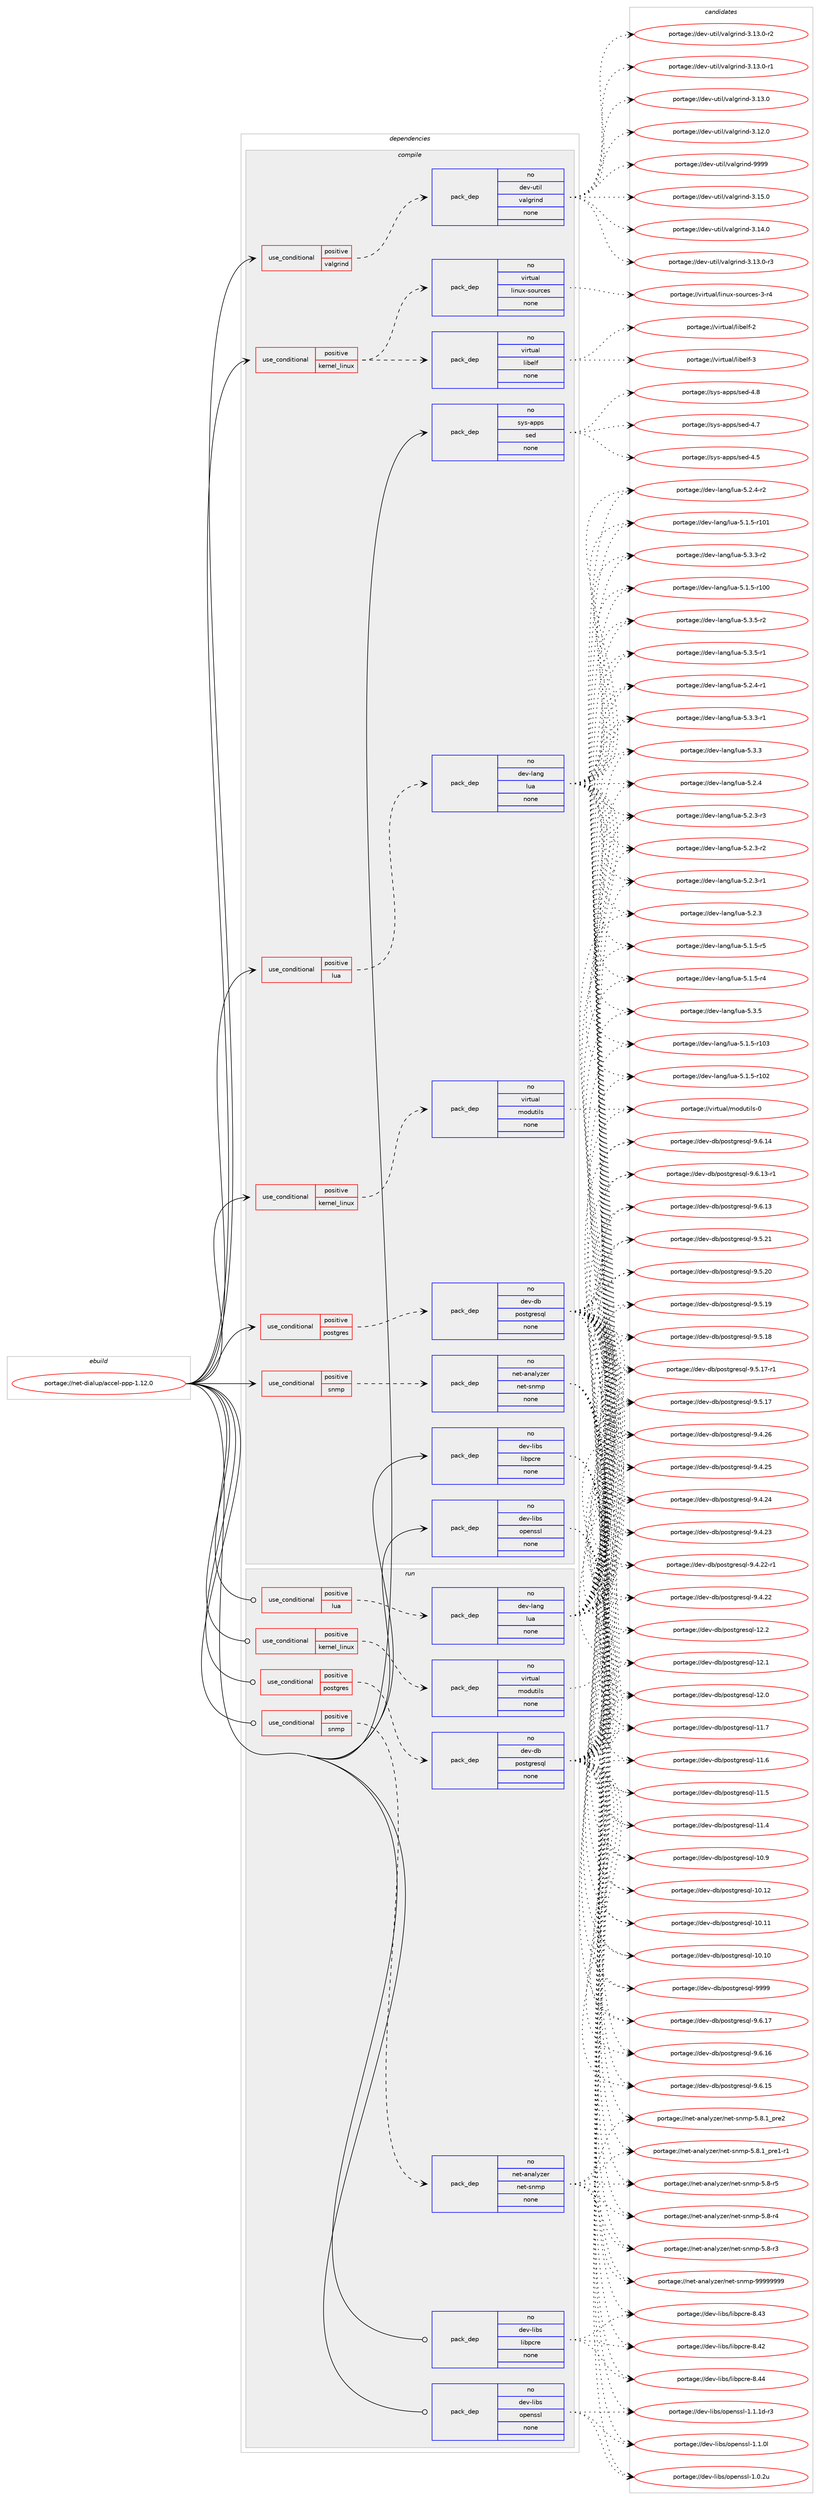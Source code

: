 digraph prolog {

# *************
# Graph options
# *************

newrank=true;
concentrate=true;
compound=true;
graph [rankdir=LR,fontname=Helvetica,fontsize=10,ranksep=1.5];#, ranksep=2.5, nodesep=0.2];
edge  [arrowhead=vee];
node  [fontname=Helvetica,fontsize=10];

# **********
# The ebuild
# **********

subgraph cluster_leftcol {
color=gray;
rank=same;
label=<<i>ebuild</i>>;
id [label="portage://net-dialup/accel-ppp-1.12.0", color=red, width=4, href="../net-dialup/accel-ppp-1.12.0.svg"];
}

# ****************
# The dependencies
# ****************

subgraph cluster_midcol {
color=gray;
label=<<i>dependencies</i>>;
subgraph cluster_compile {
fillcolor="#eeeeee";
style=filled;
label=<<i>compile</i>>;
subgraph cond13125 {
dependency64401 [label=<<TABLE BORDER="0" CELLBORDER="1" CELLSPACING="0" CELLPADDING="4"><TR><TD ROWSPAN="3" CELLPADDING="10">use_conditional</TD></TR><TR><TD>positive</TD></TR><TR><TD>kernel_linux</TD></TR></TABLE>>, shape=none, color=red];
subgraph pack50032 {
dependency64402 [label=<<TABLE BORDER="0" CELLBORDER="1" CELLSPACING="0" CELLPADDING="4" WIDTH="220"><TR><TD ROWSPAN="6" CELLPADDING="30">pack_dep</TD></TR><TR><TD WIDTH="110">no</TD></TR><TR><TD>virtual</TD></TR><TR><TD>linux-sources</TD></TR><TR><TD>none</TD></TR><TR><TD></TD></TR></TABLE>>, shape=none, color=blue];
}
dependency64401:e -> dependency64402:w [weight=20,style="dashed",arrowhead="vee"];
subgraph pack50033 {
dependency64403 [label=<<TABLE BORDER="0" CELLBORDER="1" CELLSPACING="0" CELLPADDING="4" WIDTH="220"><TR><TD ROWSPAN="6" CELLPADDING="30">pack_dep</TD></TR><TR><TD WIDTH="110">no</TD></TR><TR><TD>virtual</TD></TR><TR><TD>libelf</TD></TR><TR><TD>none</TD></TR><TR><TD></TD></TR></TABLE>>, shape=none, color=blue];
}
dependency64401:e -> dependency64403:w [weight=20,style="dashed",arrowhead="vee"];
}
id:e -> dependency64401:w [weight=20,style="solid",arrowhead="vee"];
subgraph cond13126 {
dependency64404 [label=<<TABLE BORDER="0" CELLBORDER="1" CELLSPACING="0" CELLPADDING="4"><TR><TD ROWSPAN="3" CELLPADDING="10">use_conditional</TD></TR><TR><TD>positive</TD></TR><TR><TD>kernel_linux</TD></TR></TABLE>>, shape=none, color=red];
subgraph pack50034 {
dependency64405 [label=<<TABLE BORDER="0" CELLBORDER="1" CELLSPACING="0" CELLPADDING="4" WIDTH="220"><TR><TD ROWSPAN="6" CELLPADDING="30">pack_dep</TD></TR><TR><TD WIDTH="110">no</TD></TR><TR><TD>virtual</TD></TR><TR><TD>modutils</TD></TR><TR><TD>none</TD></TR><TR><TD></TD></TR></TABLE>>, shape=none, color=blue];
}
dependency64404:e -> dependency64405:w [weight=20,style="dashed",arrowhead="vee"];
}
id:e -> dependency64404:w [weight=20,style="solid",arrowhead="vee"];
subgraph cond13127 {
dependency64406 [label=<<TABLE BORDER="0" CELLBORDER="1" CELLSPACING="0" CELLPADDING="4"><TR><TD ROWSPAN="3" CELLPADDING="10">use_conditional</TD></TR><TR><TD>positive</TD></TR><TR><TD>lua</TD></TR></TABLE>>, shape=none, color=red];
subgraph pack50035 {
dependency64407 [label=<<TABLE BORDER="0" CELLBORDER="1" CELLSPACING="0" CELLPADDING="4" WIDTH="220"><TR><TD ROWSPAN="6" CELLPADDING="30">pack_dep</TD></TR><TR><TD WIDTH="110">no</TD></TR><TR><TD>dev-lang</TD></TR><TR><TD>lua</TD></TR><TR><TD>none</TD></TR><TR><TD></TD></TR></TABLE>>, shape=none, color=blue];
}
dependency64406:e -> dependency64407:w [weight=20,style="dashed",arrowhead="vee"];
}
id:e -> dependency64406:w [weight=20,style="solid",arrowhead="vee"];
subgraph cond13128 {
dependency64408 [label=<<TABLE BORDER="0" CELLBORDER="1" CELLSPACING="0" CELLPADDING="4"><TR><TD ROWSPAN="3" CELLPADDING="10">use_conditional</TD></TR><TR><TD>positive</TD></TR><TR><TD>postgres</TD></TR></TABLE>>, shape=none, color=red];
subgraph pack50036 {
dependency64409 [label=<<TABLE BORDER="0" CELLBORDER="1" CELLSPACING="0" CELLPADDING="4" WIDTH="220"><TR><TD ROWSPAN="6" CELLPADDING="30">pack_dep</TD></TR><TR><TD WIDTH="110">no</TD></TR><TR><TD>dev-db</TD></TR><TR><TD>postgresql</TD></TR><TR><TD>none</TD></TR><TR><TD></TD></TR></TABLE>>, shape=none, color=blue];
}
dependency64408:e -> dependency64409:w [weight=20,style="dashed",arrowhead="vee"];
}
id:e -> dependency64408:w [weight=20,style="solid",arrowhead="vee"];
subgraph cond13129 {
dependency64410 [label=<<TABLE BORDER="0" CELLBORDER="1" CELLSPACING="0" CELLPADDING="4"><TR><TD ROWSPAN="3" CELLPADDING="10">use_conditional</TD></TR><TR><TD>positive</TD></TR><TR><TD>snmp</TD></TR></TABLE>>, shape=none, color=red];
subgraph pack50037 {
dependency64411 [label=<<TABLE BORDER="0" CELLBORDER="1" CELLSPACING="0" CELLPADDING="4" WIDTH="220"><TR><TD ROWSPAN="6" CELLPADDING="30">pack_dep</TD></TR><TR><TD WIDTH="110">no</TD></TR><TR><TD>net-analyzer</TD></TR><TR><TD>net-snmp</TD></TR><TR><TD>none</TD></TR><TR><TD></TD></TR></TABLE>>, shape=none, color=blue];
}
dependency64410:e -> dependency64411:w [weight=20,style="dashed",arrowhead="vee"];
}
id:e -> dependency64410:w [weight=20,style="solid",arrowhead="vee"];
subgraph cond13130 {
dependency64412 [label=<<TABLE BORDER="0" CELLBORDER="1" CELLSPACING="0" CELLPADDING="4"><TR><TD ROWSPAN="3" CELLPADDING="10">use_conditional</TD></TR><TR><TD>positive</TD></TR><TR><TD>valgrind</TD></TR></TABLE>>, shape=none, color=red];
subgraph pack50038 {
dependency64413 [label=<<TABLE BORDER="0" CELLBORDER="1" CELLSPACING="0" CELLPADDING="4" WIDTH="220"><TR><TD ROWSPAN="6" CELLPADDING="30">pack_dep</TD></TR><TR><TD WIDTH="110">no</TD></TR><TR><TD>dev-util</TD></TR><TR><TD>valgrind</TD></TR><TR><TD>none</TD></TR><TR><TD></TD></TR></TABLE>>, shape=none, color=blue];
}
dependency64412:e -> dependency64413:w [weight=20,style="dashed",arrowhead="vee"];
}
id:e -> dependency64412:w [weight=20,style="solid",arrowhead="vee"];
subgraph pack50039 {
dependency64414 [label=<<TABLE BORDER="0" CELLBORDER="1" CELLSPACING="0" CELLPADDING="4" WIDTH="220"><TR><TD ROWSPAN="6" CELLPADDING="30">pack_dep</TD></TR><TR><TD WIDTH="110">no</TD></TR><TR><TD>dev-libs</TD></TR><TR><TD>libpcre</TD></TR><TR><TD>none</TD></TR><TR><TD></TD></TR></TABLE>>, shape=none, color=blue];
}
id:e -> dependency64414:w [weight=20,style="solid",arrowhead="vee"];
subgraph pack50040 {
dependency64415 [label=<<TABLE BORDER="0" CELLBORDER="1" CELLSPACING="0" CELLPADDING="4" WIDTH="220"><TR><TD ROWSPAN="6" CELLPADDING="30">pack_dep</TD></TR><TR><TD WIDTH="110">no</TD></TR><TR><TD>dev-libs</TD></TR><TR><TD>openssl</TD></TR><TR><TD>none</TD></TR><TR><TD></TD></TR></TABLE>>, shape=none, color=blue];
}
id:e -> dependency64415:w [weight=20,style="solid",arrowhead="vee"];
subgraph pack50041 {
dependency64416 [label=<<TABLE BORDER="0" CELLBORDER="1" CELLSPACING="0" CELLPADDING="4" WIDTH="220"><TR><TD ROWSPAN="6" CELLPADDING="30">pack_dep</TD></TR><TR><TD WIDTH="110">no</TD></TR><TR><TD>sys-apps</TD></TR><TR><TD>sed</TD></TR><TR><TD>none</TD></TR><TR><TD></TD></TR></TABLE>>, shape=none, color=blue];
}
id:e -> dependency64416:w [weight=20,style="solid",arrowhead="vee"];
}
subgraph cluster_compileandrun {
fillcolor="#eeeeee";
style=filled;
label=<<i>compile and run</i>>;
}
subgraph cluster_run {
fillcolor="#eeeeee";
style=filled;
label=<<i>run</i>>;
subgraph cond13131 {
dependency64417 [label=<<TABLE BORDER="0" CELLBORDER="1" CELLSPACING="0" CELLPADDING="4"><TR><TD ROWSPAN="3" CELLPADDING="10">use_conditional</TD></TR><TR><TD>positive</TD></TR><TR><TD>kernel_linux</TD></TR></TABLE>>, shape=none, color=red];
subgraph pack50042 {
dependency64418 [label=<<TABLE BORDER="0" CELLBORDER="1" CELLSPACING="0" CELLPADDING="4" WIDTH="220"><TR><TD ROWSPAN="6" CELLPADDING="30">pack_dep</TD></TR><TR><TD WIDTH="110">no</TD></TR><TR><TD>virtual</TD></TR><TR><TD>modutils</TD></TR><TR><TD>none</TD></TR><TR><TD></TD></TR></TABLE>>, shape=none, color=blue];
}
dependency64417:e -> dependency64418:w [weight=20,style="dashed",arrowhead="vee"];
}
id:e -> dependency64417:w [weight=20,style="solid",arrowhead="odot"];
subgraph cond13132 {
dependency64419 [label=<<TABLE BORDER="0" CELLBORDER="1" CELLSPACING="0" CELLPADDING="4"><TR><TD ROWSPAN="3" CELLPADDING="10">use_conditional</TD></TR><TR><TD>positive</TD></TR><TR><TD>lua</TD></TR></TABLE>>, shape=none, color=red];
subgraph pack50043 {
dependency64420 [label=<<TABLE BORDER="0" CELLBORDER="1" CELLSPACING="0" CELLPADDING="4" WIDTH="220"><TR><TD ROWSPAN="6" CELLPADDING="30">pack_dep</TD></TR><TR><TD WIDTH="110">no</TD></TR><TR><TD>dev-lang</TD></TR><TR><TD>lua</TD></TR><TR><TD>none</TD></TR><TR><TD></TD></TR></TABLE>>, shape=none, color=blue];
}
dependency64419:e -> dependency64420:w [weight=20,style="dashed",arrowhead="vee"];
}
id:e -> dependency64419:w [weight=20,style="solid",arrowhead="odot"];
subgraph cond13133 {
dependency64421 [label=<<TABLE BORDER="0" CELLBORDER="1" CELLSPACING="0" CELLPADDING="4"><TR><TD ROWSPAN="3" CELLPADDING="10">use_conditional</TD></TR><TR><TD>positive</TD></TR><TR><TD>postgres</TD></TR></TABLE>>, shape=none, color=red];
subgraph pack50044 {
dependency64422 [label=<<TABLE BORDER="0" CELLBORDER="1" CELLSPACING="0" CELLPADDING="4" WIDTH="220"><TR><TD ROWSPAN="6" CELLPADDING="30">pack_dep</TD></TR><TR><TD WIDTH="110">no</TD></TR><TR><TD>dev-db</TD></TR><TR><TD>postgresql</TD></TR><TR><TD>none</TD></TR><TR><TD></TD></TR></TABLE>>, shape=none, color=blue];
}
dependency64421:e -> dependency64422:w [weight=20,style="dashed",arrowhead="vee"];
}
id:e -> dependency64421:w [weight=20,style="solid",arrowhead="odot"];
subgraph cond13134 {
dependency64423 [label=<<TABLE BORDER="0" CELLBORDER="1" CELLSPACING="0" CELLPADDING="4"><TR><TD ROWSPAN="3" CELLPADDING="10">use_conditional</TD></TR><TR><TD>positive</TD></TR><TR><TD>snmp</TD></TR></TABLE>>, shape=none, color=red];
subgraph pack50045 {
dependency64424 [label=<<TABLE BORDER="0" CELLBORDER="1" CELLSPACING="0" CELLPADDING="4" WIDTH="220"><TR><TD ROWSPAN="6" CELLPADDING="30">pack_dep</TD></TR><TR><TD WIDTH="110">no</TD></TR><TR><TD>net-analyzer</TD></TR><TR><TD>net-snmp</TD></TR><TR><TD>none</TD></TR><TR><TD></TD></TR></TABLE>>, shape=none, color=blue];
}
dependency64423:e -> dependency64424:w [weight=20,style="dashed",arrowhead="vee"];
}
id:e -> dependency64423:w [weight=20,style="solid",arrowhead="odot"];
subgraph pack50046 {
dependency64425 [label=<<TABLE BORDER="0" CELLBORDER="1" CELLSPACING="0" CELLPADDING="4" WIDTH="220"><TR><TD ROWSPAN="6" CELLPADDING="30">pack_dep</TD></TR><TR><TD WIDTH="110">no</TD></TR><TR><TD>dev-libs</TD></TR><TR><TD>libpcre</TD></TR><TR><TD>none</TD></TR><TR><TD></TD></TR></TABLE>>, shape=none, color=blue];
}
id:e -> dependency64425:w [weight=20,style="solid",arrowhead="odot"];
subgraph pack50047 {
dependency64426 [label=<<TABLE BORDER="0" CELLBORDER="1" CELLSPACING="0" CELLPADDING="4" WIDTH="220"><TR><TD ROWSPAN="6" CELLPADDING="30">pack_dep</TD></TR><TR><TD WIDTH="110">no</TD></TR><TR><TD>dev-libs</TD></TR><TR><TD>openssl</TD></TR><TR><TD>none</TD></TR><TR><TD></TD></TR></TABLE>>, shape=none, color=blue];
}
id:e -> dependency64426:w [weight=20,style="solid",arrowhead="odot"];
}
}

# **************
# The candidates
# **************

subgraph cluster_choices {
rank=same;
color=gray;
label=<<i>candidates</i>>;

subgraph choice50032 {
color=black;
nodesep=1;
choice1181051141161179710847108105110117120451151111171149910111545514511452 [label="portage://virtual/linux-sources-3-r4", color=red, width=4,href="../virtual/linux-sources-3-r4.svg"];
dependency64402:e -> choice1181051141161179710847108105110117120451151111171149910111545514511452:w [style=dotted,weight="100"];
}
subgraph choice50033 {
color=black;
nodesep=1;
choice1181051141161179710847108105981011081024551 [label="portage://virtual/libelf-3", color=red, width=4,href="../virtual/libelf-3.svg"];
choice1181051141161179710847108105981011081024550 [label="portage://virtual/libelf-2", color=red, width=4,href="../virtual/libelf-2.svg"];
dependency64403:e -> choice1181051141161179710847108105981011081024551:w [style=dotted,weight="100"];
dependency64403:e -> choice1181051141161179710847108105981011081024550:w [style=dotted,weight="100"];
}
subgraph choice50034 {
color=black;
nodesep=1;
choice11810511411611797108471091111001171161051081154548 [label="portage://virtual/modutils-0", color=red, width=4,href="../virtual/modutils-0.svg"];
dependency64405:e -> choice11810511411611797108471091111001171161051081154548:w [style=dotted,weight="100"];
}
subgraph choice50035 {
color=black;
nodesep=1;
choice100101118451089711010347108117974553465146534511450 [label="portage://dev-lang/lua-5.3.5-r2", color=red, width=4,href="../dev-lang/lua-5.3.5-r2.svg"];
choice100101118451089711010347108117974553465146534511449 [label="portage://dev-lang/lua-5.3.5-r1", color=red, width=4,href="../dev-lang/lua-5.3.5-r1.svg"];
choice10010111845108971101034710811797455346514653 [label="portage://dev-lang/lua-5.3.5", color=red, width=4,href="../dev-lang/lua-5.3.5.svg"];
choice100101118451089711010347108117974553465146514511450 [label="portage://dev-lang/lua-5.3.3-r2", color=red, width=4,href="../dev-lang/lua-5.3.3-r2.svg"];
choice100101118451089711010347108117974553465146514511449 [label="portage://dev-lang/lua-5.3.3-r1", color=red, width=4,href="../dev-lang/lua-5.3.3-r1.svg"];
choice10010111845108971101034710811797455346514651 [label="portage://dev-lang/lua-5.3.3", color=red, width=4,href="../dev-lang/lua-5.3.3.svg"];
choice100101118451089711010347108117974553465046524511450 [label="portage://dev-lang/lua-5.2.4-r2", color=red, width=4,href="../dev-lang/lua-5.2.4-r2.svg"];
choice100101118451089711010347108117974553465046524511449 [label="portage://dev-lang/lua-5.2.4-r1", color=red, width=4,href="../dev-lang/lua-5.2.4-r1.svg"];
choice10010111845108971101034710811797455346504652 [label="portage://dev-lang/lua-5.2.4", color=red, width=4,href="../dev-lang/lua-5.2.4.svg"];
choice100101118451089711010347108117974553465046514511451 [label="portage://dev-lang/lua-5.2.3-r3", color=red, width=4,href="../dev-lang/lua-5.2.3-r3.svg"];
choice100101118451089711010347108117974553465046514511450 [label="portage://dev-lang/lua-5.2.3-r2", color=red, width=4,href="../dev-lang/lua-5.2.3-r2.svg"];
choice100101118451089711010347108117974553465046514511449 [label="portage://dev-lang/lua-5.2.3-r1", color=red, width=4,href="../dev-lang/lua-5.2.3-r1.svg"];
choice10010111845108971101034710811797455346504651 [label="portage://dev-lang/lua-5.2.3", color=red, width=4,href="../dev-lang/lua-5.2.3.svg"];
choice100101118451089711010347108117974553464946534511453 [label="portage://dev-lang/lua-5.1.5-r5", color=red, width=4,href="../dev-lang/lua-5.1.5-r5.svg"];
choice100101118451089711010347108117974553464946534511452 [label="portage://dev-lang/lua-5.1.5-r4", color=red, width=4,href="../dev-lang/lua-5.1.5-r4.svg"];
choice1001011184510897110103471081179745534649465345114494851 [label="portage://dev-lang/lua-5.1.5-r103", color=red, width=4,href="../dev-lang/lua-5.1.5-r103.svg"];
choice1001011184510897110103471081179745534649465345114494850 [label="portage://dev-lang/lua-5.1.5-r102", color=red, width=4,href="../dev-lang/lua-5.1.5-r102.svg"];
choice1001011184510897110103471081179745534649465345114494849 [label="portage://dev-lang/lua-5.1.5-r101", color=red, width=4,href="../dev-lang/lua-5.1.5-r101.svg"];
choice1001011184510897110103471081179745534649465345114494848 [label="portage://dev-lang/lua-5.1.5-r100", color=red, width=4,href="../dev-lang/lua-5.1.5-r100.svg"];
dependency64407:e -> choice100101118451089711010347108117974553465146534511450:w [style=dotted,weight="100"];
dependency64407:e -> choice100101118451089711010347108117974553465146534511449:w [style=dotted,weight="100"];
dependency64407:e -> choice10010111845108971101034710811797455346514653:w [style=dotted,weight="100"];
dependency64407:e -> choice100101118451089711010347108117974553465146514511450:w [style=dotted,weight="100"];
dependency64407:e -> choice100101118451089711010347108117974553465146514511449:w [style=dotted,weight="100"];
dependency64407:e -> choice10010111845108971101034710811797455346514651:w [style=dotted,weight="100"];
dependency64407:e -> choice100101118451089711010347108117974553465046524511450:w [style=dotted,weight="100"];
dependency64407:e -> choice100101118451089711010347108117974553465046524511449:w [style=dotted,weight="100"];
dependency64407:e -> choice10010111845108971101034710811797455346504652:w [style=dotted,weight="100"];
dependency64407:e -> choice100101118451089711010347108117974553465046514511451:w [style=dotted,weight="100"];
dependency64407:e -> choice100101118451089711010347108117974553465046514511450:w [style=dotted,weight="100"];
dependency64407:e -> choice100101118451089711010347108117974553465046514511449:w [style=dotted,weight="100"];
dependency64407:e -> choice10010111845108971101034710811797455346504651:w [style=dotted,weight="100"];
dependency64407:e -> choice100101118451089711010347108117974553464946534511453:w [style=dotted,weight="100"];
dependency64407:e -> choice100101118451089711010347108117974553464946534511452:w [style=dotted,weight="100"];
dependency64407:e -> choice1001011184510897110103471081179745534649465345114494851:w [style=dotted,weight="100"];
dependency64407:e -> choice1001011184510897110103471081179745534649465345114494850:w [style=dotted,weight="100"];
dependency64407:e -> choice1001011184510897110103471081179745534649465345114494849:w [style=dotted,weight="100"];
dependency64407:e -> choice1001011184510897110103471081179745534649465345114494848:w [style=dotted,weight="100"];
}
subgraph choice50036 {
color=black;
nodesep=1;
choice1001011184510098471121111151161031141011151131084557575757 [label="portage://dev-db/postgresql-9999", color=red, width=4,href="../dev-db/postgresql-9999.svg"];
choice10010111845100984711211111511610311410111511310845574654464955 [label="portage://dev-db/postgresql-9.6.17", color=red, width=4,href="../dev-db/postgresql-9.6.17.svg"];
choice10010111845100984711211111511610311410111511310845574654464954 [label="portage://dev-db/postgresql-9.6.16", color=red, width=4,href="../dev-db/postgresql-9.6.16.svg"];
choice10010111845100984711211111511610311410111511310845574654464953 [label="portage://dev-db/postgresql-9.6.15", color=red, width=4,href="../dev-db/postgresql-9.6.15.svg"];
choice10010111845100984711211111511610311410111511310845574654464952 [label="portage://dev-db/postgresql-9.6.14", color=red, width=4,href="../dev-db/postgresql-9.6.14.svg"];
choice100101118451009847112111115116103114101115113108455746544649514511449 [label="portage://dev-db/postgresql-9.6.13-r1", color=red, width=4,href="../dev-db/postgresql-9.6.13-r1.svg"];
choice10010111845100984711211111511610311410111511310845574654464951 [label="portage://dev-db/postgresql-9.6.13", color=red, width=4,href="../dev-db/postgresql-9.6.13.svg"];
choice10010111845100984711211111511610311410111511310845574653465049 [label="portage://dev-db/postgresql-9.5.21", color=red, width=4,href="../dev-db/postgresql-9.5.21.svg"];
choice10010111845100984711211111511610311410111511310845574653465048 [label="portage://dev-db/postgresql-9.5.20", color=red, width=4,href="../dev-db/postgresql-9.5.20.svg"];
choice10010111845100984711211111511610311410111511310845574653464957 [label="portage://dev-db/postgresql-9.5.19", color=red, width=4,href="../dev-db/postgresql-9.5.19.svg"];
choice10010111845100984711211111511610311410111511310845574653464956 [label="portage://dev-db/postgresql-9.5.18", color=red, width=4,href="../dev-db/postgresql-9.5.18.svg"];
choice100101118451009847112111115116103114101115113108455746534649554511449 [label="portage://dev-db/postgresql-9.5.17-r1", color=red, width=4,href="../dev-db/postgresql-9.5.17-r1.svg"];
choice10010111845100984711211111511610311410111511310845574653464955 [label="portage://dev-db/postgresql-9.5.17", color=red, width=4,href="../dev-db/postgresql-9.5.17.svg"];
choice10010111845100984711211111511610311410111511310845574652465054 [label="portage://dev-db/postgresql-9.4.26", color=red, width=4,href="../dev-db/postgresql-9.4.26.svg"];
choice10010111845100984711211111511610311410111511310845574652465053 [label="portage://dev-db/postgresql-9.4.25", color=red, width=4,href="../dev-db/postgresql-9.4.25.svg"];
choice10010111845100984711211111511610311410111511310845574652465052 [label="portage://dev-db/postgresql-9.4.24", color=red, width=4,href="../dev-db/postgresql-9.4.24.svg"];
choice10010111845100984711211111511610311410111511310845574652465051 [label="portage://dev-db/postgresql-9.4.23", color=red, width=4,href="../dev-db/postgresql-9.4.23.svg"];
choice100101118451009847112111115116103114101115113108455746524650504511449 [label="portage://dev-db/postgresql-9.4.22-r1", color=red, width=4,href="../dev-db/postgresql-9.4.22-r1.svg"];
choice10010111845100984711211111511610311410111511310845574652465050 [label="portage://dev-db/postgresql-9.4.22", color=red, width=4,href="../dev-db/postgresql-9.4.22.svg"];
choice1001011184510098471121111151161031141011151131084549504650 [label="portage://dev-db/postgresql-12.2", color=red, width=4,href="../dev-db/postgresql-12.2.svg"];
choice1001011184510098471121111151161031141011151131084549504649 [label="portage://dev-db/postgresql-12.1", color=red, width=4,href="../dev-db/postgresql-12.1.svg"];
choice1001011184510098471121111151161031141011151131084549504648 [label="portage://dev-db/postgresql-12.0", color=red, width=4,href="../dev-db/postgresql-12.0.svg"];
choice1001011184510098471121111151161031141011151131084549494655 [label="portage://dev-db/postgresql-11.7", color=red, width=4,href="../dev-db/postgresql-11.7.svg"];
choice1001011184510098471121111151161031141011151131084549494654 [label="portage://dev-db/postgresql-11.6", color=red, width=4,href="../dev-db/postgresql-11.6.svg"];
choice1001011184510098471121111151161031141011151131084549494653 [label="portage://dev-db/postgresql-11.5", color=red, width=4,href="../dev-db/postgresql-11.5.svg"];
choice1001011184510098471121111151161031141011151131084549494652 [label="portage://dev-db/postgresql-11.4", color=red, width=4,href="../dev-db/postgresql-11.4.svg"];
choice1001011184510098471121111151161031141011151131084549484657 [label="portage://dev-db/postgresql-10.9", color=red, width=4,href="../dev-db/postgresql-10.9.svg"];
choice100101118451009847112111115116103114101115113108454948464950 [label="portage://dev-db/postgresql-10.12", color=red, width=4,href="../dev-db/postgresql-10.12.svg"];
choice100101118451009847112111115116103114101115113108454948464949 [label="portage://dev-db/postgresql-10.11", color=red, width=4,href="../dev-db/postgresql-10.11.svg"];
choice100101118451009847112111115116103114101115113108454948464948 [label="portage://dev-db/postgresql-10.10", color=red, width=4,href="../dev-db/postgresql-10.10.svg"];
dependency64409:e -> choice1001011184510098471121111151161031141011151131084557575757:w [style=dotted,weight="100"];
dependency64409:e -> choice10010111845100984711211111511610311410111511310845574654464955:w [style=dotted,weight="100"];
dependency64409:e -> choice10010111845100984711211111511610311410111511310845574654464954:w [style=dotted,weight="100"];
dependency64409:e -> choice10010111845100984711211111511610311410111511310845574654464953:w [style=dotted,weight="100"];
dependency64409:e -> choice10010111845100984711211111511610311410111511310845574654464952:w [style=dotted,weight="100"];
dependency64409:e -> choice100101118451009847112111115116103114101115113108455746544649514511449:w [style=dotted,weight="100"];
dependency64409:e -> choice10010111845100984711211111511610311410111511310845574654464951:w [style=dotted,weight="100"];
dependency64409:e -> choice10010111845100984711211111511610311410111511310845574653465049:w [style=dotted,weight="100"];
dependency64409:e -> choice10010111845100984711211111511610311410111511310845574653465048:w [style=dotted,weight="100"];
dependency64409:e -> choice10010111845100984711211111511610311410111511310845574653464957:w [style=dotted,weight="100"];
dependency64409:e -> choice10010111845100984711211111511610311410111511310845574653464956:w [style=dotted,weight="100"];
dependency64409:e -> choice100101118451009847112111115116103114101115113108455746534649554511449:w [style=dotted,weight="100"];
dependency64409:e -> choice10010111845100984711211111511610311410111511310845574653464955:w [style=dotted,weight="100"];
dependency64409:e -> choice10010111845100984711211111511610311410111511310845574652465054:w [style=dotted,weight="100"];
dependency64409:e -> choice10010111845100984711211111511610311410111511310845574652465053:w [style=dotted,weight="100"];
dependency64409:e -> choice10010111845100984711211111511610311410111511310845574652465052:w [style=dotted,weight="100"];
dependency64409:e -> choice10010111845100984711211111511610311410111511310845574652465051:w [style=dotted,weight="100"];
dependency64409:e -> choice100101118451009847112111115116103114101115113108455746524650504511449:w [style=dotted,weight="100"];
dependency64409:e -> choice10010111845100984711211111511610311410111511310845574652465050:w [style=dotted,weight="100"];
dependency64409:e -> choice1001011184510098471121111151161031141011151131084549504650:w [style=dotted,weight="100"];
dependency64409:e -> choice1001011184510098471121111151161031141011151131084549504649:w [style=dotted,weight="100"];
dependency64409:e -> choice1001011184510098471121111151161031141011151131084549504648:w [style=dotted,weight="100"];
dependency64409:e -> choice1001011184510098471121111151161031141011151131084549494655:w [style=dotted,weight="100"];
dependency64409:e -> choice1001011184510098471121111151161031141011151131084549494654:w [style=dotted,weight="100"];
dependency64409:e -> choice1001011184510098471121111151161031141011151131084549494653:w [style=dotted,weight="100"];
dependency64409:e -> choice1001011184510098471121111151161031141011151131084549494652:w [style=dotted,weight="100"];
dependency64409:e -> choice1001011184510098471121111151161031141011151131084549484657:w [style=dotted,weight="100"];
dependency64409:e -> choice100101118451009847112111115116103114101115113108454948464950:w [style=dotted,weight="100"];
dependency64409:e -> choice100101118451009847112111115116103114101115113108454948464949:w [style=dotted,weight="100"];
dependency64409:e -> choice100101118451009847112111115116103114101115113108454948464948:w [style=dotted,weight="100"];
}
subgraph choice50037 {
color=black;
nodesep=1;
choice1101011164597110971081211221011144711010111645115110109112455757575757575757 [label="portage://net-analyzer/net-snmp-99999999", color=red, width=4,href="../net-analyzer/net-snmp-99999999.svg"];
choice11010111645971109710812112210111447110101116451151101091124553465646499511211410150 [label="portage://net-analyzer/net-snmp-5.8.1_pre2", color=red, width=4,href="../net-analyzer/net-snmp-5.8.1_pre2.svg"];
choice110101116459711097108121122101114471101011164511511010911245534656464995112114101494511449 [label="portage://net-analyzer/net-snmp-5.8.1_pre1-r1", color=red, width=4,href="../net-analyzer/net-snmp-5.8.1_pre1-r1.svg"];
choice1101011164597110971081211221011144711010111645115110109112455346564511453 [label="portage://net-analyzer/net-snmp-5.8-r5", color=red, width=4,href="../net-analyzer/net-snmp-5.8-r5.svg"];
choice1101011164597110971081211221011144711010111645115110109112455346564511452 [label="portage://net-analyzer/net-snmp-5.8-r4", color=red, width=4,href="../net-analyzer/net-snmp-5.8-r4.svg"];
choice1101011164597110971081211221011144711010111645115110109112455346564511451 [label="portage://net-analyzer/net-snmp-5.8-r3", color=red, width=4,href="../net-analyzer/net-snmp-5.8-r3.svg"];
dependency64411:e -> choice1101011164597110971081211221011144711010111645115110109112455757575757575757:w [style=dotted,weight="100"];
dependency64411:e -> choice11010111645971109710812112210111447110101116451151101091124553465646499511211410150:w [style=dotted,weight="100"];
dependency64411:e -> choice110101116459711097108121122101114471101011164511511010911245534656464995112114101494511449:w [style=dotted,weight="100"];
dependency64411:e -> choice1101011164597110971081211221011144711010111645115110109112455346564511453:w [style=dotted,weight="100"];
dependency64411:e -> choice1101011164597110971081211221011144711010111645115110109112455346564511452:w [style=dotted,weight="100"];
dependency64411:e -> choice1101011164597110971081211221011144711010111645115110109112455346564511451:w [style=dotted,weight="100"];
}
subgraph choice50038 {
color=black;
nodesep=1;
choice1001011184511711610510847118971081031141051101004557575757 [label="portage://dev-util/valgrind-9999", color=red, width=4,href="../dev-util/valgrind-9999.svg"];
choice10010111845117116105108471189710810311410511010045514649534648 [label="portage://dev-util/valgrind-3.15.0", color=red, width=4,href="../dev-util/valgrind-3.15.0.svg"];
choice10010111845117116105108471189710810311410511010045514649524648 [label="portage://dev-util/valgrind-3.14.0", color=red, width=4,href="../dev-util/valgrind-3.14.0.svg"];
choice100101118451171161051084711897108103114105110100455146495146484511451 [label="portage://dev-util/valgrind-3.13.0-r3", color=red, width=4,href="../dev-util/valgrind-3.13.0-r3.svg"];
choice100101118451171161051084711897108103114105110100455146495146484511450 [label="portage://dev-util/valgrind-3.13.0-r2", color=red, width=4,href="../dev-util/valgrind-3.13.0-r2.svg"];
choice100101118451171161051084711897108103114105110100455146495146484511449 [label="portage://dev-util/valgrind-3.13.0-r1", color=red, width=4,href="../dev-util/valgrind-3.13.0-r1.svg"];
choice10010111845117116105108471189710810311410511010045514649514648 [label="portage://dev-util/valgrind-3.13.0", color=red, width=4,href="../dev-util/valgrind-3.13.0.svg"];
choice10010111845117116105108471189710810311410511010045514649504648 [label="portage://dev-util/valgrind-3.12.0", color=red, width=4,href="../dev-util/valgrind-3.12.0.svg"];
dependency64413:e -> choice1001011184511711610510847118971081031141051101004557575757:w [style=dotted,weight="100"];
dependency64413:e -> choice10010111845117116105108471189710810311410511010045514649534648:w [style=dotted,weight="100"];
dependency64413:e -> choice10010111845117116105108471189710810311410511010045514649524648:w [style=dotted,weight="100"];
dependency64413:e -> choice100101118451171161051084711897108103114105110100455146495146484511451:w [style=dotted,weight="100"];
dependency64413:e -> choice100101118451171161051084711897108103114105110100455146495146484511450:w [style=dotted,weight="100"];
dependency64413:e -> choice100101118451171161051084711897108103114105110100455146495146484511449:w [style=dotted,weight="100"];
dependency64413:e -> choice10010111845117116105108471189710810311410511010045514649514648:w [style=dotted,weight="100"];
dependency64413:e -> choice10010111845117116105108471189710810311410511010045514649504648:w [style=dotted,weight="100"];
}
subgraph choice50039 {
color=black;
nodesep=1;
choice10010111845108105981154710810598112991141014556465252 [label="portage://dev-libs/libpcre-8.44", color=red, width=4,href="../dev-libs/libpcre-8.44.svg"];
choice10010111845108105981154710810598112991141014556465251 [label="portage://dev-libs/libpcre-8.43", color=red, width=4,href="../dev-libs/libpcre-8.43.svg"];
choice10010111845108105981154710810598112991141014556465250 [label="portage://dev-libs/libpcre-8.42", color=red, width=4,href="../dev-libs/libpcre-8.42.svg"];
dependency64414:e -> choice10010111845108105981154710810598112991141014556465252:w [style=dotted,weight="100"];
dependency64414:e -> choice10010111845108105981154710810598112991141014556465251:w [style=dotted,weight="100"];
dependency64414:e -> choice10010111845108105981154710810598112991141014556465250:w [style=dotted,weight="100"];
}
subgraph choice50040 {
color=black;
nodesep=1;
choice1001011184510810598115471111121011101151151084549464946491004511451 [label="portage://dev-libs/openssl-1.1.1d-r3", color=red, width=4,href="../dev-libs/openssl-1.1.1d-r3.svg"];
choice100101118451081059811547111112101110115115108454946494648108 [label="portage://dev-libs/openssl-1.1.0l", color=red, width=4,href="../dev-libs/openssl-1.1.0l.svg"];
choice100101118451081059811547111112101110115115108454946484650117 [label="portage://dev-libs/openssl-1.0.2u", color=red, width=4,href="../dev-libs/openssl-1.0.2u.svg"];
dependency64415:e -> choice1001011184510810598115471111121011101151151084549464946491004511451:w [style=dotted,weight="100"];
dependency64415:e -> choice100101118451081059811547111112101110115115108454946494648108:w [style=dotted,weight="100"];
dependency64415:e -> choice100101118451081059811547111112101110115115108454946484650117:w [style=dotted,weight="100"];
}
subgraph choice50041 {
color=black;
nodesep=1;
choice11512111545971121121154711510110045524656 [label="portage://sys-apps/sed-4.8", color=red, width=4,href="../sys-apps/sed-4.8.svg"];
choice11512111545971121121154711510110045524655 [label="portage://sys-apps/sed-4.7", color=red, width=4,href="../sys-apps/sed-4.7.svg"];
choice11512111545971121121154711510110045524653 [label="portage://sys-apps/sed-4.5", color=red, width=4,href="../sys-apps/sed-4.5.svg"];
dependency64416:e -> choice11512111545971121121154711510110045524656:w [style=dotted,weight="100"];
dependency64416:e -> choice11512111545971121121154711510110045524655:w [style=dotted,weight="100"];
dependency64416:e -> choice11512111545971121121154711510110045524653:w [style=dotted,weight="100"];
}
subgraph choice50042 {
color=black;
nodesep=1;
choice11810511411611797108471091111001171161051081154548 [label="portage://virtual/modutils-0", color=red, width=4,href="../virtual/modutils-0.svg"];
dependency64418:e -> choice11810511411611797108471091111001171161051081154548:w [style=dotted,weight="100"];
}
subgraph choice50043 {
color=black;
nodesep=1;
choice100101118451089711010347108117974553465146534511450 [label="portage://dev-lang/lua-5.3.5-r2", color=red, width=4,href="../dev-lang/lua-5.3.5-r2.svg"];
choice100101118451089711010347108117974553465146534511449 [label="portage://dev-lang/lua-5.3.5-r1", color=red, width=4,href="../dev-lang/lua-5.3.5-r1.svg"];
choice10010111845108971101034710811797455346514653 [label="portage://dev-lang/lua-5.3.5", color=red, width=4,href="../dev-lang/lua-5.3.5.svg"];
choice100101118451089711010347108117974553465146514511450 [label="portage://dev-lang/lua-5.3.3-r2", color=red, width=4,href="../dev-lang/lua-5.3.3-r2.svg"];
choice100101118451089711010347108117974553465146514511449 [label="portage://dev-lang/lua-5.3.3-r1", color=red, width=4,href="../dev-lang/lua-5.3.3-r1.svg"];
choice10010111845108971101034710811797455346514651 [label="portage://dev-lang/lua-5.3.3", color=red, width=4,href="../dev-lang/lua-5.3.3.svg"];
choice100101118451089711010347108117974553465046524511450 [label="portage://dev-lang/lua-5.2.4-r2", color=red, width=4,href="../dev-lang/lua-5.2.4-r2.svg"];
choice100101118451089711010347108117974553465046524511449 [label="portage://dev-lang/lua-5.2.4-r1", color=red, width=4,href="../dev-lang/lua-5.2.4-r1.svg"];
choice10010111845108971101034710811797455346504652 [label="portage://dev-lang/lua-5.2.4", color=red, width=4,href="../dev-lang/lua-5.2.4.svg"];
choice100101118451089711010347108117974553465046514511451 [label="portage://dev-lang/lua-5.2.3-r3", color=red, width=4,href="../dev-lang/lua-5.2.3-r3.svg"];
choice100101118451089711010347108117974553465046514511450 [label="portage://dev-lang/lua-5.2.3-r2", color=red, width=4,href="../dev-lang/lua-5.2.3-r2.svg"];
choice100101118451089711010347108117974553465046514511449 [label="portage://dev-lang/lua-5.2.3-r1", color=red, width=4,href="../dev-lang/lua-5.2.3-r1.svg"];
choice10010111845108971101034710811797455346504651 [label="portage://dev-lang/lua-5.2.3", color=red, width=4,href="../dev-lang/lua-5.2.3.svg"];
choice100101118451089711010347108117974553464946534511453 [label="portage://dev-lang/lua-5.1.5-r5", color=red, width=4,href="../dev-lang/lua-5.1.5-r5.svg"];
choice100101118451089711010347108117974553464946534511452 [label="portage://dev-lang/lua-5.1.5-r4", color=red, width=4,href="../dev-lang/lua-5.1.5-r4.svg"];
choice1001011184510897110103471081179745534649465345114494851 [label="portage://dev-lang/lua-5.1.5-r103", color=red, width=4,href="../dev-lang/lua-5.1.5-r103.svg"];
choice1001011184510897110103471081179745534649465345114494850 [label="portage://dev-lang/lua-5.1.5-r102", color=red, width=4,href="../dev-lang/lua-5.1.5-r102.svg"];
choice1001011184510897110103471081179745534649465345114494849 [label="portage://dev-lang/lua-5.1.5-r101", color=red, width=4,href="../dev-lang/lua-5.1.5-r101.svg"];
choice1001011184510897110103471081179745534649465345114494848 [label="portage://dev-lang/lua-5.1.5-r100", color=red, width=4,href="../dev-lang/lua-5.1.5-r100.svg"];
dependency64420:e -> choice100101118451089711010347108117974553465146534511450:w [style=dotted,weight="100"];
dependency64420:e -> choice100101118451089711010347108117974553465146534511449:w [style=dotted,weight="100"];
dependency64420:e -> choice10010111845108971101034710811797455346514653:w [style=dotted,weight="100"];
dependency64420:e -> choice100101118451089711010347108117974553465146514511450:w [style=dotted,weight="100"];
dependency64420:e -> choice100101118451089711010347108117974553465146514511449:w [style=dotted,weight="100"];
dependency64420:e -> choice10010111845108971101034710811797455346514651:w [style=dotted,weight="100"];
dependency64420:e -> choice100101118451089711010347108117974553465046524511450:w [style=dotted,weight="100"];
dependency64420:e -> choice100101118451089711010347108117974553465046524511449:w [style=dotted,weight="100"];
dependency64420:e -> choice10010111845108971101034710811797455346504652:w [style=dotted,weight="100"];
dependency64420:e -> choice100101118451089711010347108117974553465046514511451:w [style=dotted,weight="100"];
dependency64420:e -> choice100101118451089711010347108117974553465046514511450:w [style=dotted,weight="100"];
dependency64420:e -> choice100101118451089711010347108117974553465046514511449:w [style=dotted,weight="100"];
dependency64420:e -> choice10010111845108971101034710811797455346504651:w [style=dotted,weight="100"];
dependency64420:e -> choice100101118451089711010347108117974553464946534511453:w [style=dotted,weight="100"];
dependency64420:e -> choice100101118451089711010347108117974553464946534511452:w [style=dotted,weight="100"];
dependency64420:e -> choice1001011184510897110103471081179745534649465345114494851:w [style=dotted,weight="100"];
dependency64420:e -> choice1001011184510897110103471081179745534649465345114494850:w [style=dotted,weight="100"];
dependency64420:e -> choice1001011184510897110103471081179745534649465345114494849:w [style=dotted,weight="100"];
dependency64420:e -> choice1001011184510897110103471081179745534649465345114494848:w [style=dotted,weight="100"];
}
subgraph choice50044 {
color=black;
nodesep=1;
choice1001011184510098471121111151161031141011151131084557575757 [label="portage://dev-db/postgresql-9999", color=red, width=4,href="../dev-db/postgresql-9999.svg"];
choice10010111845100984711211111511610311410111511310845574654464955 [label="portage://dev-db/postgresql-9.6.17", color=red, width=4,href="../dev-db/postgresql-9.6.17.svg"];
choice10010111845100984711211111511610311410111511310845574654464954 [label="portage://dev-db/postgresql-9.6.16", color=red, width=4,href="../dev-db/postgresql-9.6.16.svg"];
choice10010111845100984711211111511610311410111511310845574654464953 [label="portage://dev-db/postgresql-9.6.15", color=red, width=4,href="../dev-db/postgresql-9.6.15.svg"];
choice10010111845100984711211111511610311410111511310845574654464952 [label="portage://dev-db/postgresql-9.6.14", color=red, width=4,href="../dev-db/postgresql-9.6.14.svg"];
choice100101118451009847112111115116103114101115113108455746544649514511449 [label="portage://dev-db/postgresql-9.6.13-r1", color=red, width=4,href="../dev-db/postgresql-9.6.13-r1.svg"];
choice10010111845100984711211111511610311410111511310845574654464951 [label="portage://dev-db/postgresql-9.6.13", color=red, width=4,href="../dev-db/postgresql-9.6.13.svg"];
choice10010111845100984711211111511610311410111511310845574653465049 [label="portage://dev-db/postgresql-9.5.21", color=red, width=4,href="../dev-db/postgresql-9.5.21.svg"];
choice10010111845100984711211111511610311410111511310845574653465048 [label="portage://dev-db/postgresql-9.5.20", color=red, width=4,href="../dev-db/postgresql-9.5.20.svg"];
choice10010111845100984711211111511610311410111511310845574653464957 [label="portage://dev-db/postgresql-9.5.19", color=red, width=4,href="../dev-db/postgresql-9.5.19.svg"];
choice10010111845100984711211111511610311410111511310845574653464956 [label="portage://dev-db/postgresql-9.5.18", color=red, width=4,href="../dev-db/postgresql-9.5.18.svg"];
choice100101118451009847112111115116103114101115113108455746534649554511449 [label="portage://dev-db/postgresql-9.5.17-r1", color=red, width=4,href="../dev-db/postgresql-9.5.17-r1.svg"];
choice10010111845100984711211111511610311410111511310845574653464955 [label="portage://dev-db/postgresql-9.5.17", color=red, width=4,href="../dev-db/postgresql-9.5.17.svg"];
choice10010111845100984711211111511610311410111511310845574652465054 [label="portage://dev-db/postgresql-9.4.26", color=red, width=4,href="../dev-db/postgresql-9.4.26.svg"];
choice10010111845100984711211111511610311410111511310845574652465053 [label="portage://dev-db/postgresql-9.4.25", color=red, width=4,href="../dev-db/postgresql-9.4.25.svg"];
choice10010111845100984711211111511610311410111511310845574652465052 [label="portage://dev-db/postgresql-9.4.24", color=red, width=4,href="../dev-db/postgresql-9.4.24.svg"];
choice10010111845100984711211111511610311410111511310845574652465051 [label="portage://dev-db/postgresql-9.4.23", color=red, width=4,href="../dev-db/postgresql-9.4.23.svg"];
choice100101118451009847112111115116103114101115113108455746524650504511449 [label="portage://dev-db/postgresql-9.4.22-r1", color=red, width=4,href="../dev-db/postgresql-9.4.22-r1.svg"];
choice10010111845100984711211111511610311410111511310845574652465050 [label="portage://dev-db/postgresql-9.4.22", color=red, width=4,href="../dev-db/postgresql-9.4.22.svg"];
choice1001011184510098471121111151161031141011151131084549504650 [label="portage://dev-db/postgresql-12.2", color=red, width=4,href="../dev-db/postgresql-12.2.svg"];
choice1001011184510098471121111151161031141011151131084549504649 [label="portage://dev-db/postgresql-12.1", color=red, width=4,href="../dev-db/postgresql-12.1.svg"];
choice1001011184510098471121111151161031141011151131084549504648 [label="portage://dev-db/postgresql-12.0", color=red, width=4,href="../dev-db/postgresql-12.0.svg"];
choice1001011184510098471121111151161031141011151131084549494655 [label="portage://dev-db/postgresql-11.7", color=red, width=4,href="../dev-db/postgresql-11.7.svg"];
choice1001011184510098471121111151161031141011151131084549494654 [label="portage://dev-db/postgresql-11.6", color=red, width=4,href="../dev-db/postgresql-11.6.svg"];
choice1001011184510098471121111151161031141011151131084549494653 [label="portage://dev-db/postgresql-11.5", color=red, width=4,href="../dev-db/postgresql-11.5.svg"];
choice1001011184510098471121111151161031141011151131084549494652 [label="portage://dev-db/postgresql-11.4", color=red, width=4,href="../dev-db/postgresql-11.4.svg"];
choice1001011184510098471121111151161031141011151131084549484657 [label="portage://dev-db/postgresql-10.9", color=red, width=4,href="../dev-db/postgresql-10.9.svg"];
choice100101118451009847112111115116103114101115113108454948464950 [label="portage://dev-db/postgresql-10.12", color=red, width=4,href="../dev-db/postgresql-10.12.svg"];
choice100101118451009847112111115116103114101115113108454948464949 [label="portage://dev-db/postgresql-10.11", color=red, width=4,href="../dev-db/postgresql-10.11.svg"];
choice100101118451009847112111115116103114101115113108454948464948 [label="portage://dev-db/postgresql-10.10", color=red, width=4,href="../dev-db/postgresql-10.10.svg"];
dependency64422:e -> choice1001011184510098471121111151161031141011151131084557575757:w [style=dotted,weight="100"];
dependency64422:e -> choice10010111845100984711211111511610311410111511310845574654464955:w [style=dotted,weight="100"];
dependency64422:e -> choice10010111845100984711211111511610311410111511310845574654464954:w [style=dotted,weight="100"];
dependency64422:e -> choice10010111845100984711211111511610311410111511310845574654464953:w [style=dotted,weight="100"];
dependency64422:e -> choice10010111845100984711211111511610311410111511310845574654464952:w [style=dotted,weight="100"];
dependency64422:e -> choice100101118451009847112111115116103114101115113108455746544649514511449:w [style=dotted,weight="100"];
dependency64422:e -> choice10010111845100984711211111511610311410111511310845574654464951:w [style=dotted,weight="100"];
dependency64422:e -> choice10010111845100984711211111511610311410111511310845574653465049:w [style=dotted,weight="100"];
dependency64422:e -> choice10010111845100984711211111511610311410111511310845574653465048:w [style=dotted,weight="100"];
dependency64422:e -> choice10010111845100984711211111511610311410111511310845574653464957:w [style=dotted,weight="100"];
dependency64422:e -> choice10010111845100984711211111511610311410111511310845574653464956:w [style=dotted,weight="100"];
dependency64422:e -> choice100101118451009847112111115116103114101115113108455746534649554511449:w [style=dotted,weight="100"];
dependency64422:e -> choice10010111845100984711211111511610311410111511310845574653464955:w [style=dotted,weight="100"];
dependency64422:e -> choice10010111845100984711211111511610311410111511310845574652465054:w [style=dotted,weight="100"];
dependency64422:e -> choice10010111845100984711211111511610311410111511310845574652465053:w [style=dotted,weight="100"];
dependency64422:e -> choice10010111845100984711211111511610311410111511310845574652465052:w [style=dotted,weight="100"];
dependency64422:e -> choice10010111845100984711211111511610311410111511310845574652465051:w [style=dotted,weight="100"];
dependency64422:e -> choice100101118451009847112111115116103114101115113108455746524650504511449:w [style=dotted,weight="100"];
dependency64422:e -> choice10010111845100984711211111511610311410111511310845574652465050:w [style=dotted,weight="100"];
dependency64422:e -> choice1001011184510098471121111151161031141011151131084549504650:w [style=dotted,weight="100"];
dependency64422:e -> choice1001011184510098471121111151161031141011151131084549504649:w [style=dotted,weight="100"];
dependency64422:e -> choice1001011184510098471121111151161031141011151131084549504648:w [style=dotted,weight="100"];
dependency64422:e -> choice1001011184510098471121111151161031141011151131084549494655:w [style=dotted,weight="100"];
dependency64422:e -> choice1001011184510098471121111151161031141011151131084549494654:w [style=dotted,weight="100"];
dependency64422:e -> choice1001011184510098471121111151161031141011151131084549494653:w [style=dotted,weight="100"];
dependency64422:e -> choice1001011184510098471121111151161031141011151131084549494652:w [style=dotted,weight="100"];
dependency64422:e -> choice1001011184510098471121111151161031141011151131084549484657:w [style=dotted,weight="100"];
dependency64422:e -> choice100101118451009847112111115116103114101115113108454948464950:w [style=dotted,weight="100"];
dependency64422:e -> choice100101118451009847112111115116103114101115113108454948464949:w [style=dotted,weight="100"];
dependency64422:e -> choice100101118451009847112111115116103114101115113108454948464948:w [style=dotted,weight="100"];
}
subgraph choice50045 {
color=black;
nodesep=1;
choice1101011164597110971081211221011144711010111645115110109112455757575757575757 [label="portage://net-analyzer/net-snmp-99999999", color=red, width=4,href="../net-analyzer/net-snmp-99999999.svg"];
choice11010111645971109710812112210111447110101116451151101091124553465646499511211410150 [label="portage://net-analyzer/net-snmp-5.8.1_pre2", color=red, width=4,href="../net-analyzer/net-snmp-5.8.1_pre2.svg"];
choice110101116459711097108121122101114471101011164511511010911245534656464995112114101494511449 [label="portage://net-analyzer/net-snmp-5.8.1_pre1-r1", color=red, width=4,href="../net-analyzer/net-snmp-5.8.1_pre1-r1.svg"];
choice1101011164597110971081211221011144711010111645115110109112455346564511453 [label="portage://net-analyzer/net-snmp-5.8-r5", color=red, width=4,href="../net-analyzer/net-snmp-5.8-r5.svg"];
choice1101011164597110971081211221011144711010111645115110109112455346564511452 [label="portage://net-analyzer/net-snmp-5.8-r4", color=red, width=4,href="../net-analyzer/net-snmp-5.8-r4.svg"];
choice1101011164597110971081211221011144711010111645115110109112455346564511451 [label="portage://net-analyzer/net-snmp-5.8-r3", color=red, width=4,href="../net-analyzer/net-snmp-5.8-r3.svg"];
dependency64424:e -> choice1101011164597110971081211221011144711010111645115110109112455757575757575757:w [style=dotted,weight="100"];
dependency64424:e -> choice11010111645971109710812112210111447110101116451151101091124553465646499511211410150:w [style=dotted,weight="100"];
dependency64424:e -> choice110101116459711097108121122101114471101011164511511010911245534656464995112114101494511449:w [style=dotted,weight="100"];
dependency64424:e -> choice1101011164597110971081211221011144711010111645115110109112455346564511453:w [style=dotted,weight="100"];
dependency64424:e -> choice1101011164597110971081211221011144711010111645115110109112455346564511452:w [style=dotted,weight="100"];
dependency64424:e -> choice1101011164597110971081211221011144711010111645115110109112455346564511451:w [style=dotted,weight="100"];
}
subgraph choice50046 {
color=black;
nodesep=1;
choice10010111845108105981154710810598112991141014556465252 [label="portage://dev-libs/libpcre-8.44", color=red, width=4,href="../dev-libs/libpcre-8.44.svg"];
choice10010111845108105981154710810598112991141014556465251 [label="portage://dev-libs/libpcre-8.43", color=red, width=4,href="../dev-libs/libpcre-8.43.svg"];
choice10010111845108105981154710810598112991141014556465250 [label="portage://dev-libs/libpcre-8.42", color=red, width=4,href="../dev-libs/libpcre-8.42.svg"];
dependency64425:e -> choice10010111845108105981154710810598112991141014556465252:w [style=dotted,weight="100"];
dependency64425:e -> choice10010111845108105981154710810598112991141014556465251:w [style=dotted,weight="100"];
dependency64425:e -> choice10010111845108105981154710810598112991141014556465250:w [style=dotted,weight="100"];
}
subgraph choice50047 {
color=black;
nodesep=1;
choice1001011184510810598115471111121011101151151084549464946491004511451 [label="portage://dev-libs/openssl-1.1.1d-r3", color=red, width=4,href="../dev-libs/openssl-1.1.1d-r3.svg"];
choice100101118451081059811547111112101110115115108454946494648108 [label="portage://dev-libs/openssl-1.1.0l", color=red, width=4,href="../dev-libs/openssl-1.1.0l.svg"];
choice100101118451081059811547111112101110115115108454946484650117 [label="portage://dev-libs/openssl-1.0.2u", color=red, width=4,href="../dev-libs/openssl-1.0.2u.svg"];
dependency64426:e -> choice1001011184510810598115471111121011101151151084549464946491004511451:w [style=dotted,weight="100"];
dependency64426:e -> choice100101118451081059811547111112101110115115108454946494648108:w [style=dotted,weight="100"];
dependency64426:e -> choice100101118451081059811547111112101110115115108454946484650117:w [style=dotted,weight="100"];
}
}

}
